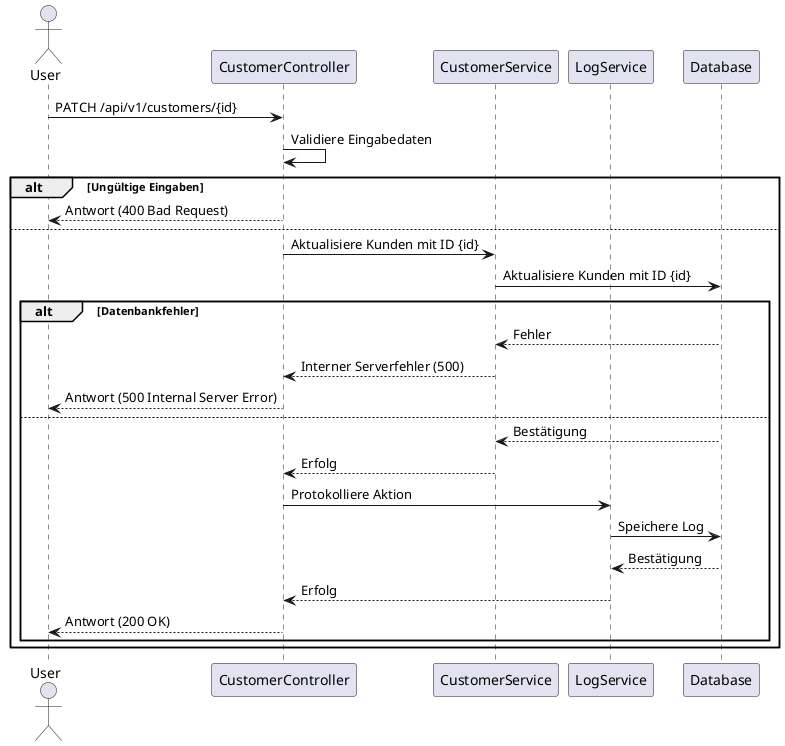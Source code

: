 @startuml
skinparam Shadowing false
skinparam maxMessageSize 300 

actor User
participant CustomerController
participant CustomerService
participant LogService
participant Database 

User -> CustomerController: PATCH /api/v1/customers/{id}
CustomerController -> CustomerController: Validiere Eingabedaten
alt Ungültige Eingaben
    CustomerController --> User: Antwort (400 Bad Request)
else
    CustomerController -> CustomerService: Aktualisiere Kunden mit ID {id}
    CustomerService -> Database: Aktualisiere Kunden mit ID {id}
    alt Datenbankfehler
        Database --> CustomerService: Fehler
        CustomerService --> CustomerController: Interner Serverfehler (500)
        CustomerController --> User: Antwort (500 Internal Server Error)
    else
        Database --> CustomerService: Bestätigung
        CustomerService --> CustomerController: Erfolg
        CustomerController -> LogService: Protokolliere Aktion
        LogService -> Database: Speichere Log
        Database --> LogService: Bestätigung
        LogService --> CustomerController: Erfolg
        CustomerController --> User: Antwort (200 OK)
    end
end
@enduml